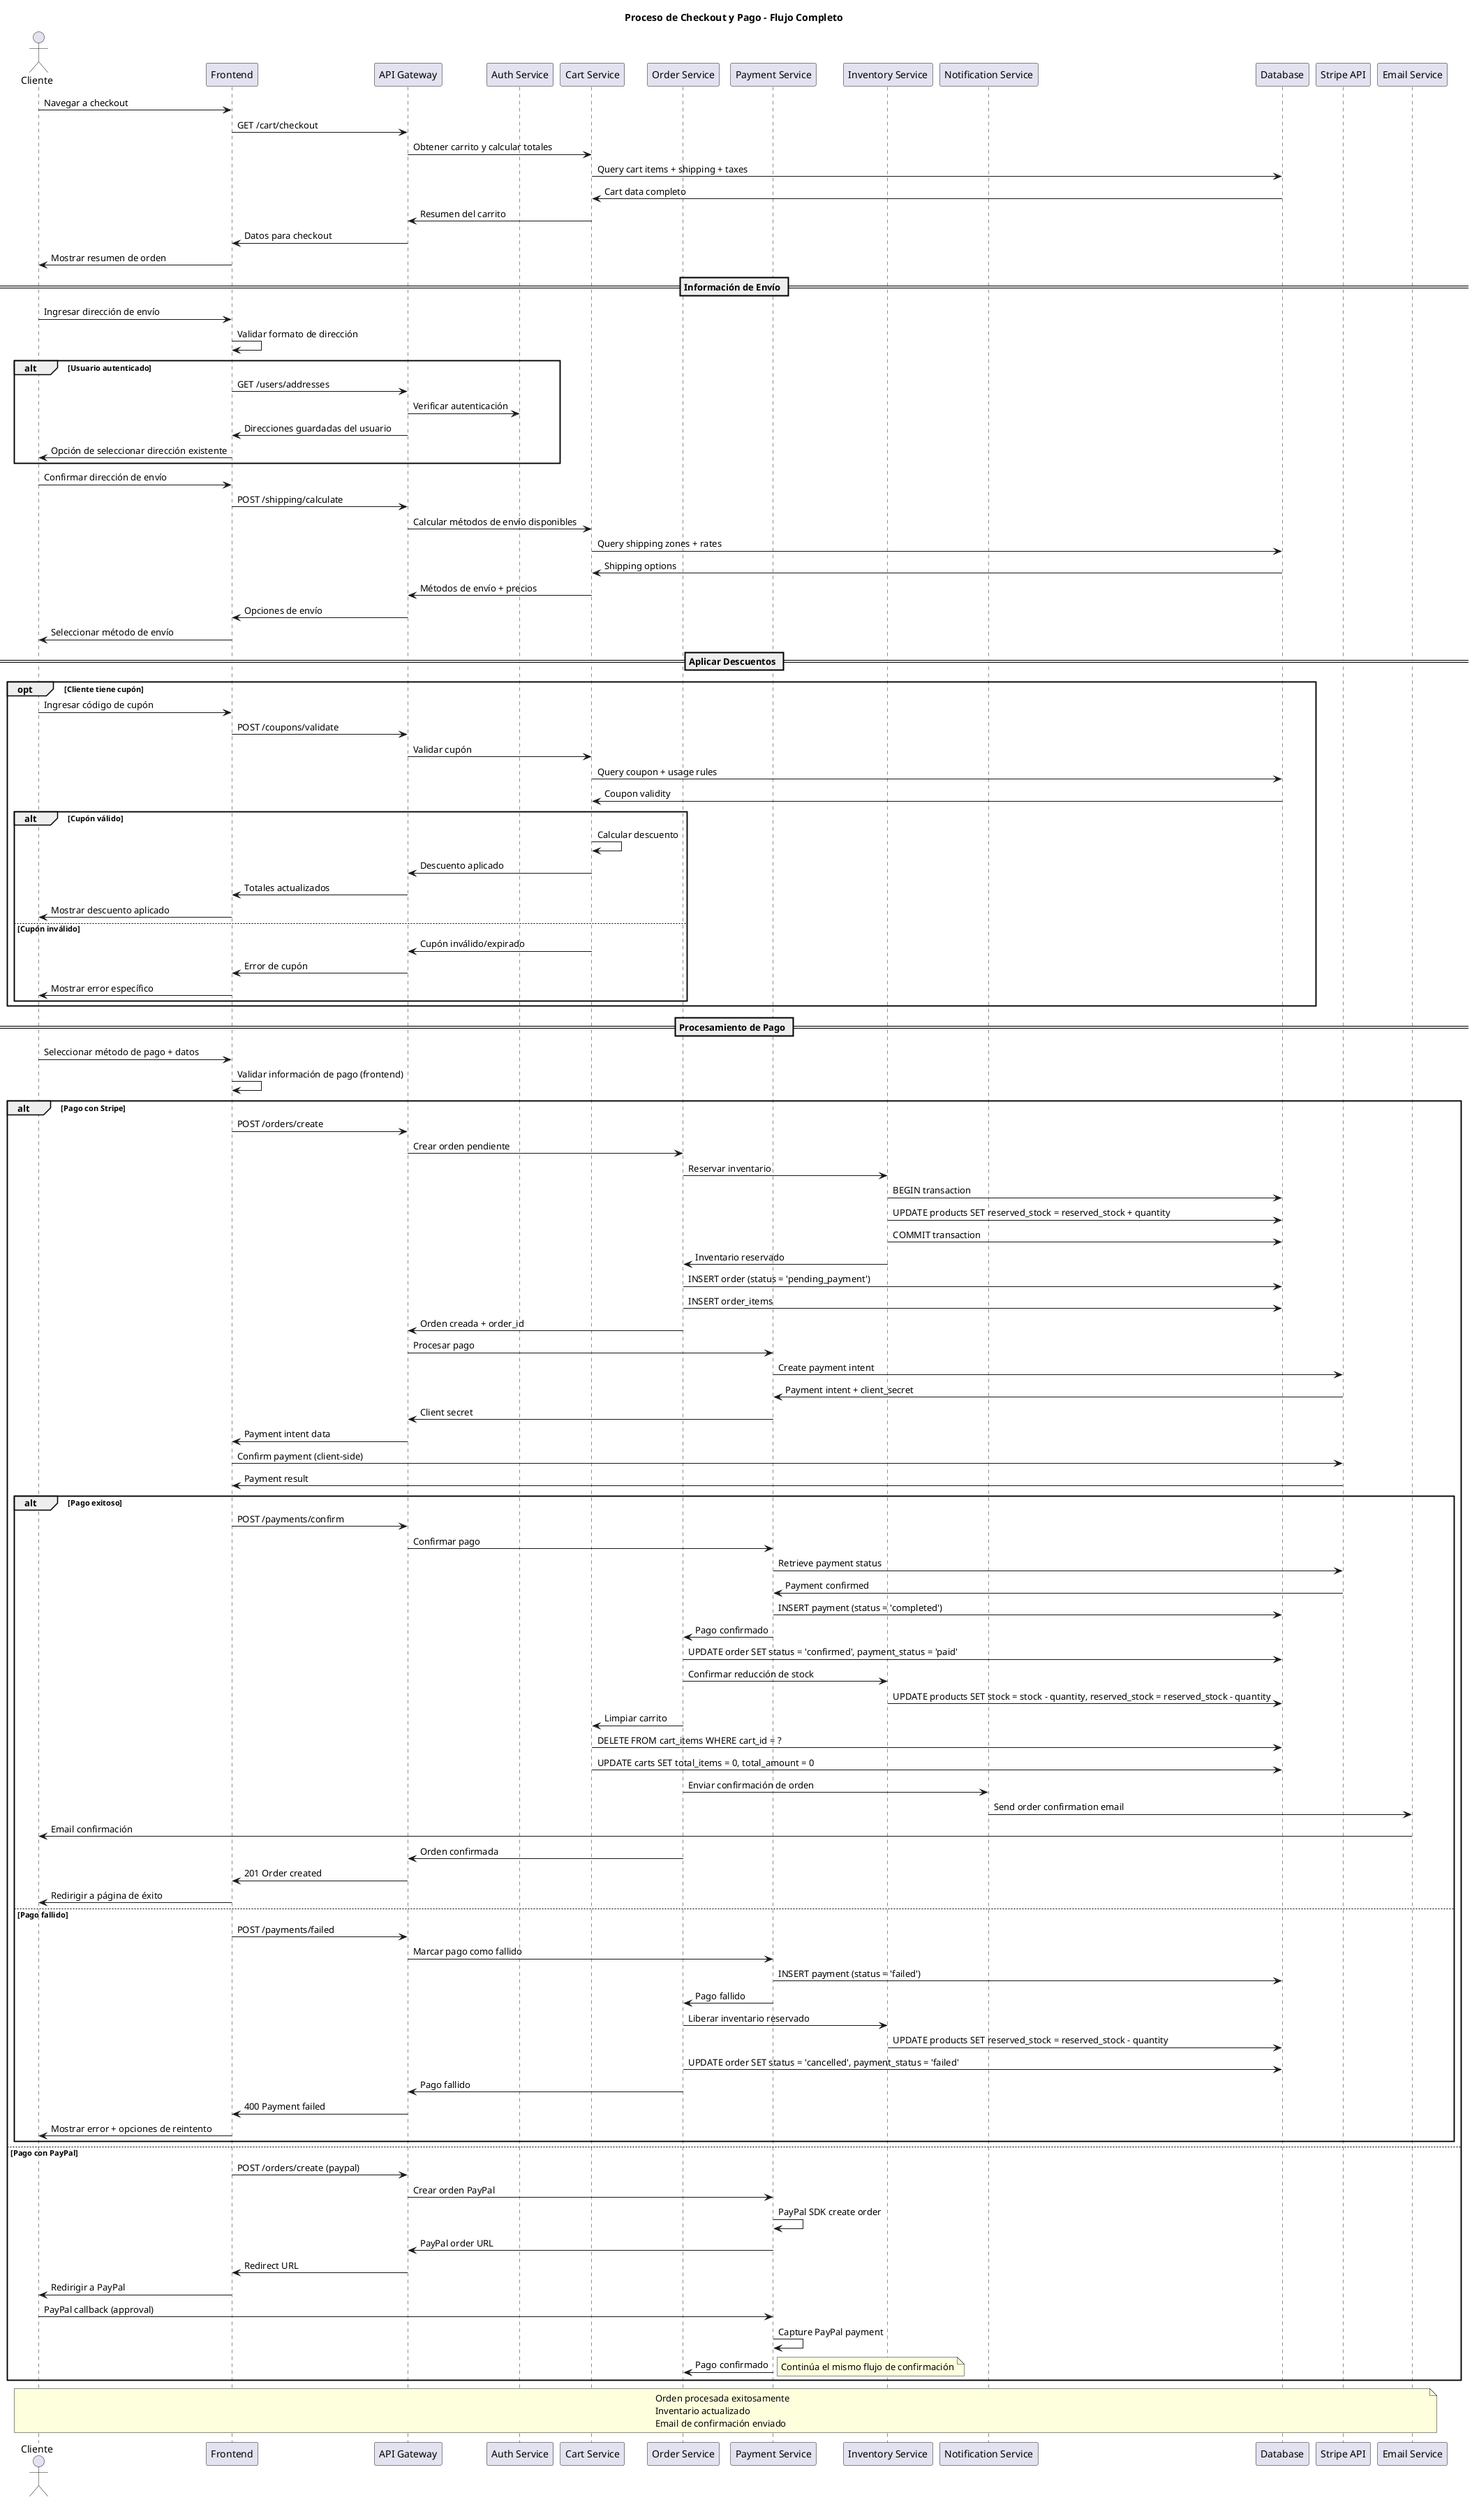 @startuml Sequence_Checkout_Payment

actor "Cliente" as Customer
participant "Frontend" as Frontend
participant "API Gateway" as Gateway
participant "Auth Service" as AuthSvc
participant "Cart Service" as CartSvc
participant "Order Service" as OrderSvc
participant "Payment Service" as PaymentSvc
participant "Inventory Service" as InventorySvc
participant "Notification Service" as NotifSvc
participant "Database" as DB
participant "Stripe API" as Stripe
participant "Email Service" as SendGrid

title Proceso de Checkout y Pago - Flujo Completo

Customer -> Frontend: Navegar a checkout
Frontend -> Gateway: GET /cart/checkout
Gateway -> CartSvc: Obtener carrito y calcular totales
CartSvc -> DB: Query cart items + shipping + taxes
DB -> CartSvc: Cart data completo
CartSvc -> Gateway: Resumen del carrito
Gateway -> Frontend: Datos para checkout
Frontend -> Customer: Mostrar resumen de orden

== Información de Envío ==

Customer -> Frontend: Ingresar dirección de envío
Frontend -> Frontend: Validar formato de dirección

alt Usuario autenticado
    Frontend -> Gateway: GET /users/addresses
    Gateway -> AuthSvc: Verificar autenticación
    Gateway -> Frontend: Direcciones guardadas del usuario
    Frontend -> Customer: Opción de seleccionar dirección existente
end

Customer -> Frontend: Confirmar dirección de envío
Frontend -> Gateway: POST /shipping/calculate
Gateway -> CartSvc: Calcular métodos de envío disponibles
CartSvc -> DB: Query shipping zones + rates
DB -> CartSvc: Shipping options
CartSvc -> Gateway: Métodos de envío + precios
Gateway -> Frontend: Opciones de envío
Frontend -> Customer: Seleccionar método de envío

== Aplicar Descuentos ==

opt Cliente tiene cupón
    Customer -> Frontend: Ingresar código de cupón
    Frontend -> Gateway: POST /coupons/validate
    Gateway -> CartSvc: Validar cupón
    CartSvc -> DB: Query coupon + usage rules
    DB -> CartSvc: Coupon validity
    
    alt Cupón válido
        CartSvc -> CartSvc: Calcular descuento
        CartSvc -> Gateway: Descuento aplicado
        Gateway -> Frontend: Totales actualizados
        Frontend -> Customer: Mostrar descuento aplicado
    else Cupón inválido
        CartSvc -> Gateway: Cupón inválido/expirado
        Gateway -> Frontend: Error de cupón
        Frontend -> Customer: Mostrar error específico
    end
end

== Procesamiento de Pago ==

Customer -> Frontend: Seleccionar método de pago + datos
Frontend -> Frontend: Validar información de pago (frontend)

alt Pago con Stripe
    Frontend -> Gateway: POST /orders/create
    Gateway -> OrderSvc: Crear orden pendiente
    OrderSvc -> InventorySvc: Reservar inventario
    InventorySvc -> DB: BEGIN transaction
    InventorySvc -> DB: UPDATE products SET reserved_stock = reserved_stock + quantity
    InventorySvc -> DB: COMMIT transaction
    InventorySvc -> OrderSvc: Inventario reservado
    
    OrderSvc -> DB: INSERT order (status = 'pending_payment')
    OrderSvc -> DB: INSERT order_items
    OrderSvc -> Gateway: Orden creada + order_id
    
    Gateway -> PaymentSvc: Procesar pago
    PaymentSvc -> Stripe: Create payment intent
    Stripe -> PaymentSvc: Payment intent + client_secret
    PaymentSvc -> Gateway: Client secret
    Gateway -> Frontend: Payment intent data
    
    Frontend -> Stripe: Confirm payment (client-side)
    Stripe -> Frontend: Payment result
    
    alt Pago exitoso
        Frontend -> Gateway: POST /payments/confirm
        Gateway -> PaymentSvc: Confirmar pago
        PaymentSvc -> Stripe: Retrieve payment status
        Stripe -> PaymentSvc: Payment confirmed
        
        PaymentSvc -> DB: INSERT payment (status = 'completed')
        PaymentSvc -> OrderSvc: Pago confirmado
        OrderSvc -> DB: UPDATE order SET status = 'confirmed', payment_status = 'paid'
        
        OrderSvc -> InventorySvc: Confirmar reducción de stock
        InventorySvc -> DB: UPDATE products SET stock = stock - quantity, reserved_stock = reserved_stock - quantity
        
        OrderSvc -> CartSvc: Limpiar carrito
        CartSvc -> DB: DELETE FROM cart_items WHERE cart_id = ?
        CartSvc -> DB: UPDATE carts SET total_items = 0, total_amount = 0
        
        OrderSvc -> NotifSvc: Enviar confirmación de orden
        NotifSvc -> SendGrid: Send order confirmation email
        SendGrid -> Customer: Email confirmación
        
        OrderSvc -> Gateway: Orden confirmada
        Gateway -> Frontend: 201 Order created
        Frontend -> Customer: Redirigir a página de éxito
        
    else Pago fallido
        Frontend -> Gateway: POST /payments/failed
        Gateway -> PaymentSvc: Marcar pago como fallido
        PaymentSvc -> DB: INSERT payment (status = 'failed')
        PaymentSvc -> OrderSvc: Pago fallido
        
        OrderSvc -> InventorySvc: Liberar inventario reservado
        InventorySvc -> DB: UPDATE products SET reserved_stock = reserved_stock - quantity
        
        OrderSvc -> DB: UPDATE order SET status = 'cancelled', payment_status = 'failed'
        OrderSvc -> Gateway: Pago fallido
        Gateway -> Frontend: 400 Payment failed
        Frontend -> Customer: Mostrar error + opciones de reintento
    end

else Pago con PayPal
    Frontend -> Gateway: POST /orders/create (paypal)
    Gateway -> PaymentSvc: Crear orden PayPal
    PaymentSvc -> PaymentSvc: PayPal SDK create order
    PaymentSvc -> Gateway: PayPal order URL
    Gateway -> Frontend: Redirect URL
    Frontend -> Customer: Redirigir a PayPal
    
    Customer -> PaymentSvc: PayPal callback (approval)
    PaymentSvc -> PaymentSvc: Capture PayPal payment
    PaymentSvc -> OrderSvc: Pago confirmado
    note right: Continúa el mismo flujo de confirmación
end

note over Customer, SendGrid: Orden procesada exitosamente\nInventario actualizado\nEmail de confirmación enviado

@enduml